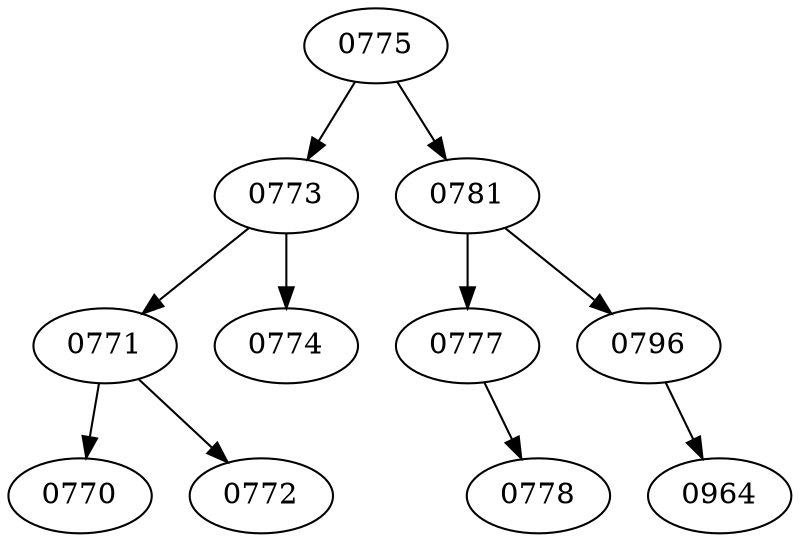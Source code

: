 digraph arbol{ "0775" ; x1 [label="",width=.1,style=invis];"0775" -> "0773" ; x2 [label="",width=.1,style=invis];"0773" -> "0771" ; x3 [label="",width=.1,style=invis];"0771" -> "0770" ;"0771" -> "0772" ;{rank=same"0770" -> "0772" [style=invis]}; "0773" -> "0774" ;{rank=same"0771" -> "0774" [style=invis]}; "0775" -> "0781" ; x2 [label="",width=.1,style=invis];"0781" -> "0777" ; x3 [label="",width=.1,style=invis];"0777" -> x3[style=invis]; "0777" -> "0778" ;{rank=same x3 -> "0778" [style=invis]}; "0781" -> "0796" ; x3 [label="",width=.1,style=invis];"0796" -> x3[style=invis]; "0796" -> "0964" ;{rank=same x3 -> "0964" [style=invis]}; {rank=same"0777" -> "0796" [style=invis]}; {rank=same"0773" -> "0781" [style=invis]}; }